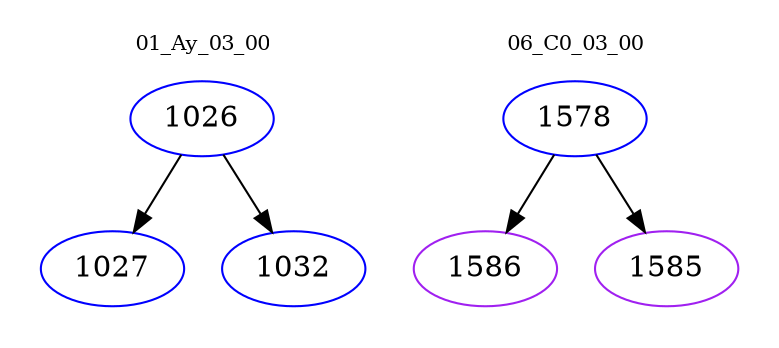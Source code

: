 digraph{
subgraph cluster_0 {
color = white
label = "01_Ay_03_00";
fontsize=10;
T0_1026 [label="1026", color="blue"]
T0_1026 -> T0_1027 [color="black"]
T0_1027 [label="1027", color="blue"]
T0_1026 -> T0_1032 [color="black"]
T0_1032 [label="1032", color="blue"]
}
subgraph cluster_1 {
color = white
label = "06_C0_03_00";
fontsize=10;
T1_1578 [label="1578", color="blue"]
T1_1578 -> T1_1586 [color="black"]
T1_1586 [label="1586", color="purple"]
T1_1578 -> T1_1585 [color="black"]
T1_1585 [label="1585", color="purple"]
}
}
